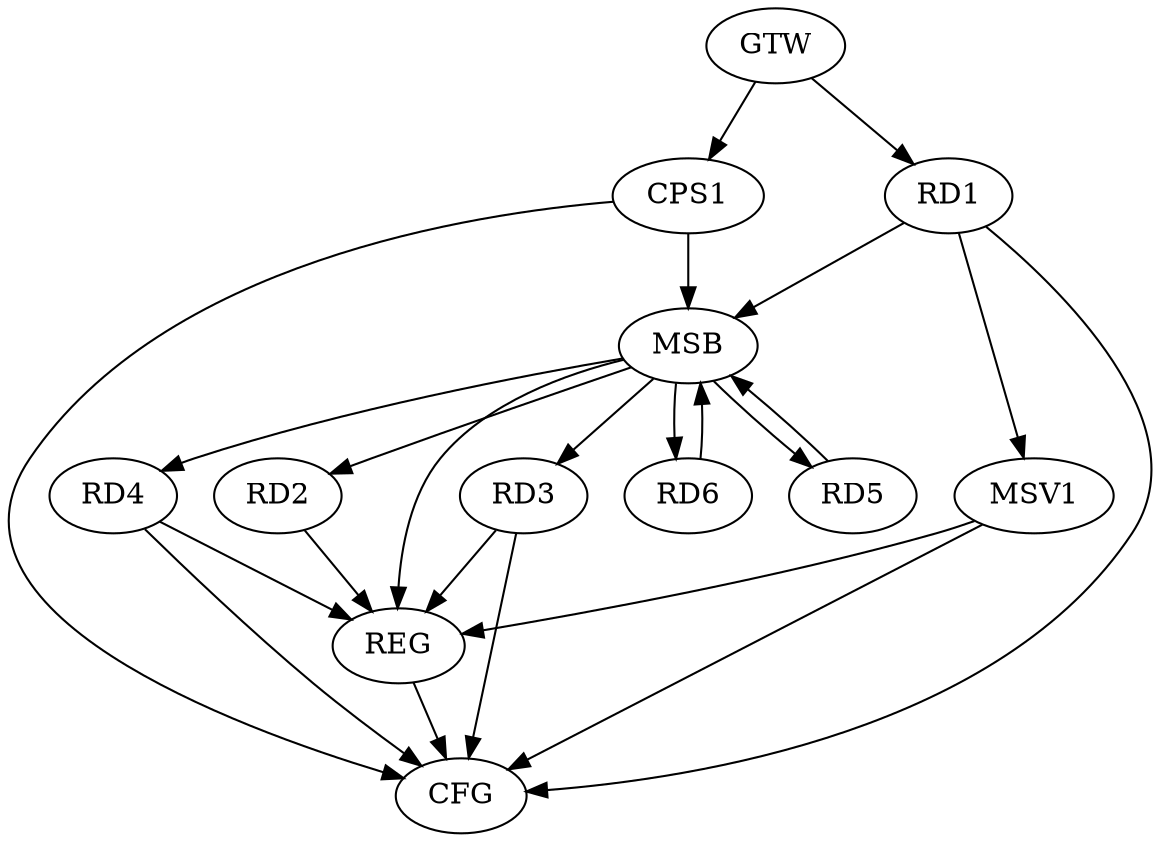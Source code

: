 strict digraph G {
  RD1 [ label="RD1" ];
  RD2 [ label="RD2" ];
  RD3 [ label="RD3" ];
  RD4 [ label="RD4" ];
  RD5 [ label="RD5" ];
  RD6 [ label="RD6" ];
  CPS1 [ label="CPS1" ];
  GTW [ label="GTW" ];
  REG [ label="REG" ];
  MSB [ label="MSB" ];
  CFG [ label="CFG" ];
  MSV1 [ label="MSV1" ];
  GTW -> RD1;
  GTW -> CPS1;
  RD2 -> REG;
  RD3 -> REG;
  RD4 -> REG;
  RD1 -> MSB;
  MSB -> RD5;
  MSB -> RD6;
  MSB -> REG;
  RD5 -> MSB;
  RD6 -> MSB;
  CPS1 -> MSB;
  MSB -> RD2;
  MSB -> RD3;
  MSB -> RD4;
  RD4 -> CFG;
  RD3 -> CFG;
  RD1 -> CFG;
  CPS1 -> CFG;
  REG -> CFG;
  RD1 -> MSV1;
  MSV1 -> REG;
  MSV1 -> CFG;
}
